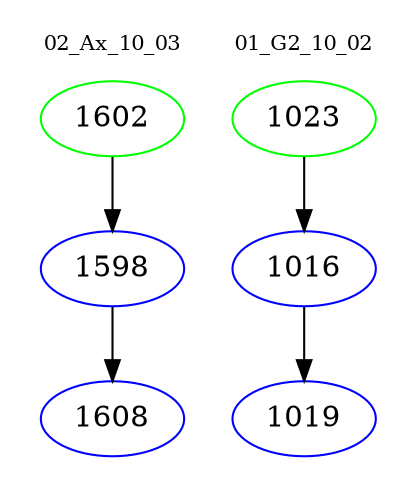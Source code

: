 digraph{
subgraph cluster_0 {
color = white
label = "02_Ax_10_03";
fontsize=10;
T0_1602 [label="1602", color="green"]
T0_1602 -> T0_1598 [color="black"]
T0_1598 [label="1598", color="blue"]
T0_1598 -> T0_1608 [color="black"]
T0_1608 [label="1608", color="blue"]
}
subgraph cluster_1 {
color = white
label = "01_G2_10_02";
fontsize=10;
T1_1023 [label="1023", color="green"]
T1_1023 -> T1_1016 [color="black"]
T1_1016 [label="1016", color="blue"]
T1_1016 -> T1_1019 [color="black"]
T1_1019 [label="1019", color="blue"]
}
}
